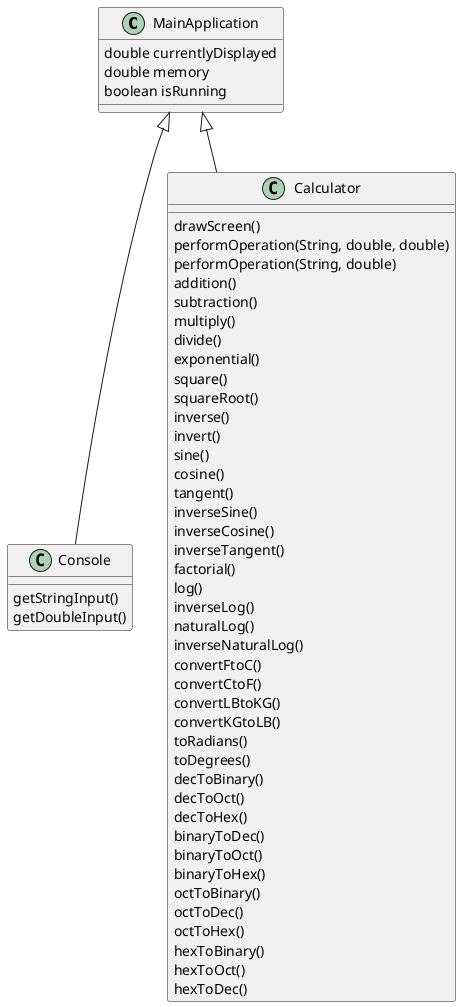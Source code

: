 @startuml
'https://plantuml.com/class-diagram

'abstract class AbstractList
'abstract AbstractCollection
'interface List
'interface Collection

class MainApplication{
    double currentlyDisplayed
    double memory
    boolean isRunning


}

class Console{
    getStringInput()
    getDoubleInput()
}

class Calculator{
    drawScreen()
    performOperation(String, double, double)
    performOperation(String, double)
    addition()
    subtraction()
    multiply()
    divide()
    exponential()
    square()
    squareRoot()
    inverse()
    invert()
    sine()
    cosine()
    tangent()
    inverseSine()
    inverseCosine()
    inverseTangent()
    factorial()
    log()
    inverseLog()
    naturalLog()
    inverseNaturalLog()
    convertFtoC()
    convertCtoF()
    convertLBtoKG()
    convertKGtoLB()
    toRadians()
    toDegrees()
    decToBinary()
    decToOct()
    decToHex()
    binaryToDec()
    binaryToOct()
    binaryToHex()
    octToBinary()
    octToDec()
    octToHex()
    hexToBinary()
    hexToOct()
    hexToDec()
}

'List <|-- AbstractList
'Collection <|-- AbstractCollection

MainApplication <|-- Console
MainApplication <|-- Calculator

'class ArrayList {
'Object[] elementData
'size()
'}



@enduml